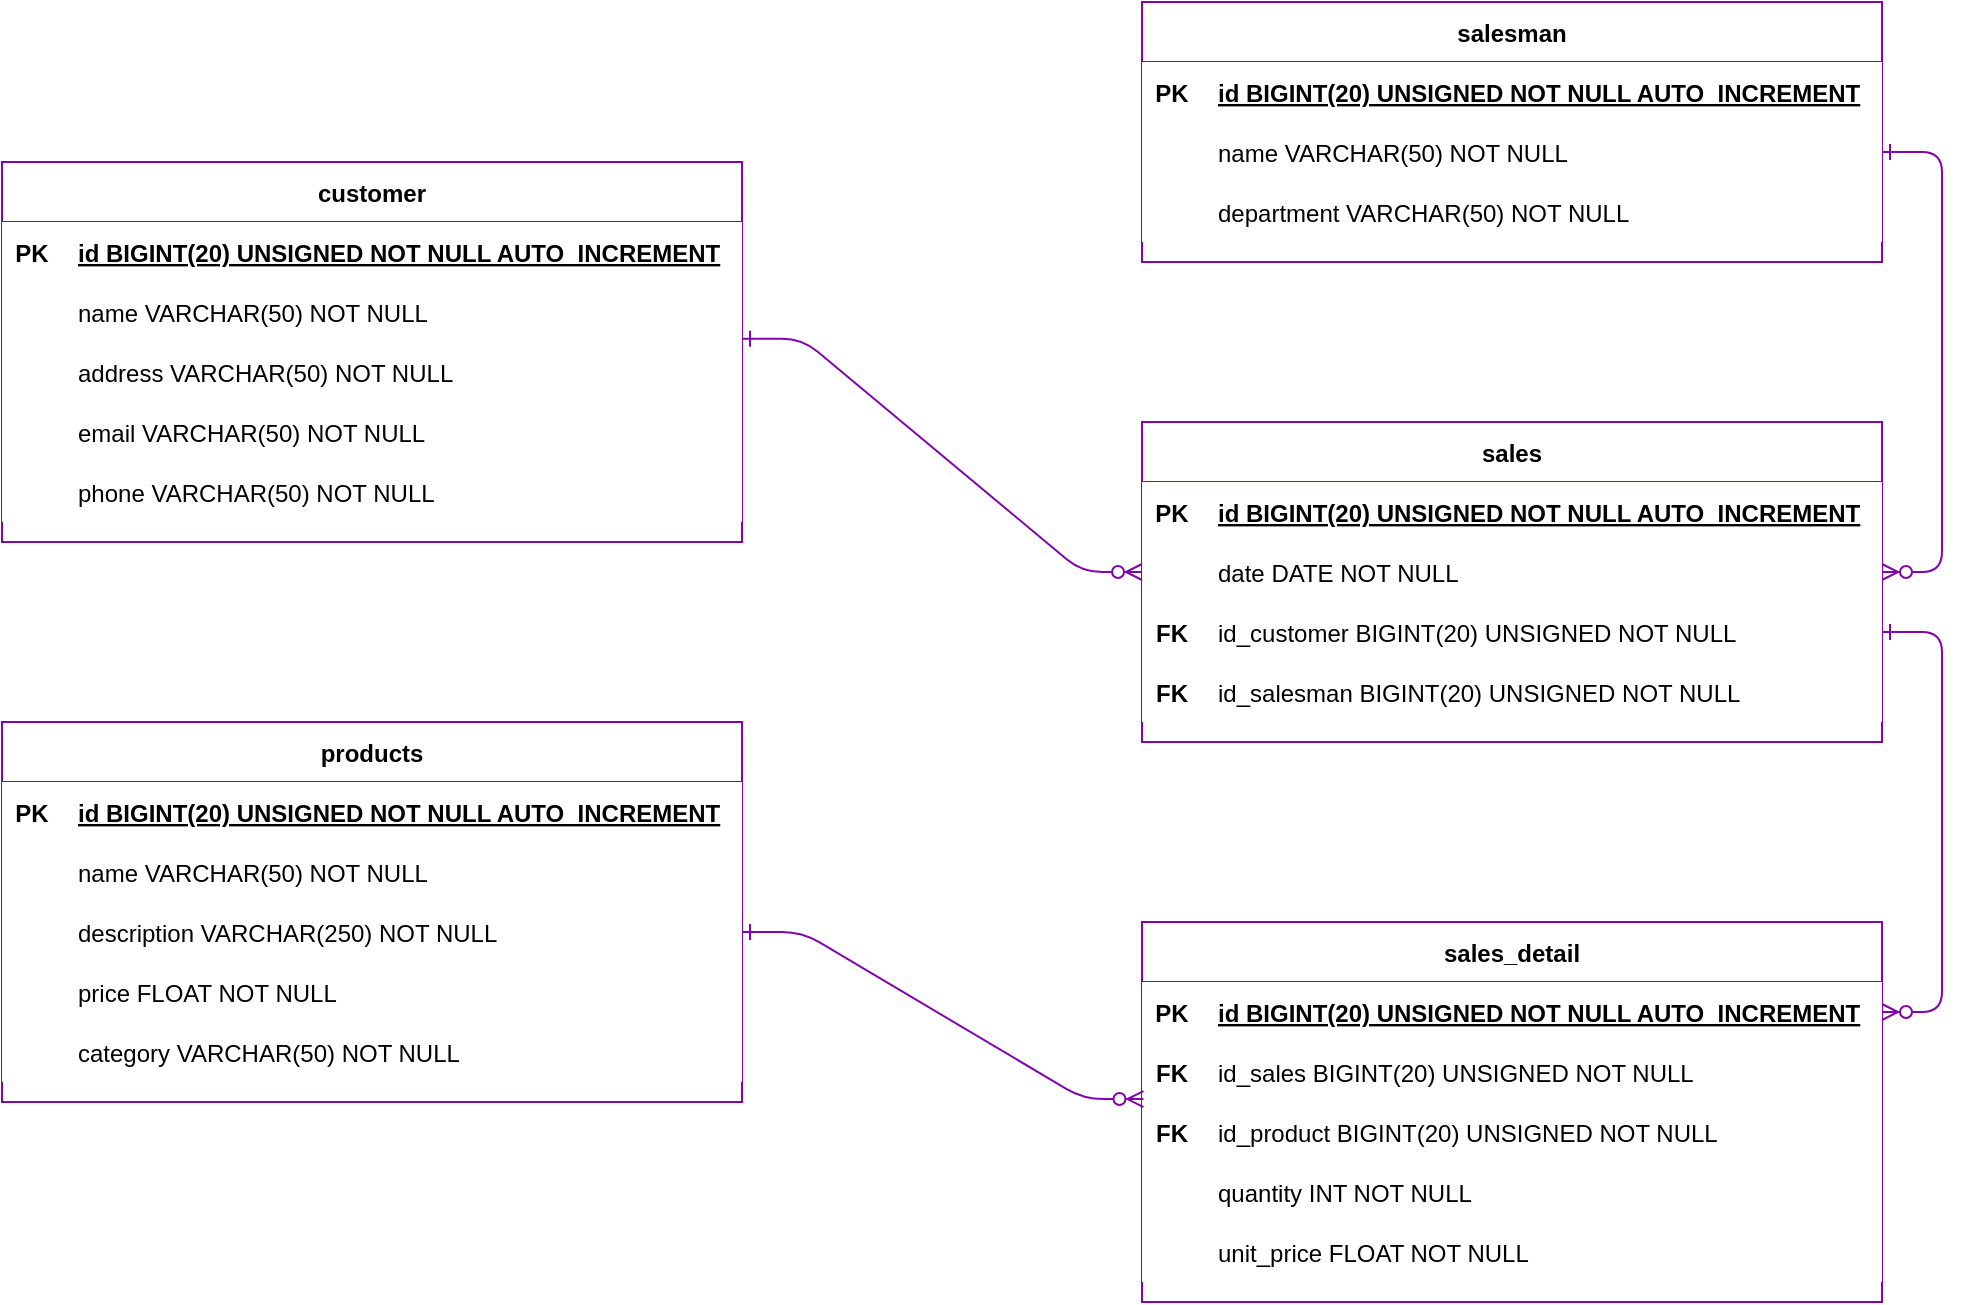 <mxfile version="21.6.8" type="device">
  <diagram id="R2lEEEUBdFMjLlhIrx00" name="Page-1">
    <mxGraphModel dx="931" dy="1744" grid="1" gridSize="10" guides="1" tooltips="1" connect="1" arrows="1" fold="1" page="1" pageScale="1" pageWidth="850" pageHeight="1100" math="0" shadow="0" extFonts="Permanent Marker^https://fonts.googleapis.com/css?family=Permanent+Marker">
      <root>
        <mxCell id="0" />
        <mxCell id="1" parent="0" />
        <mxCell id="C-vyLk0tnHw3VtMMgP7b-23" value="products" style="shape=table;startSize=30;container=1;collapsible=1;childLayout=tableLayout;fixedRows=1;rowLines=0;fontStyle=1;align=center;resizeLast=1;strokeColor=#8006ac;shadow=0;" parent="1" vertex="1">
          <mxGeometry x="60" y="210" width="370" height="190" as="geometry" />
        </mxCell>
        <mxCell id="C-vyLk0tnHw3VtMMgP7b-24" value="" style="shape=partialRectangle;collapsible=0;dropTarget=0;pointerEvents=0;points=[[0,0.5],[1,0.5]];portConstraint=eastwest;top=0;left=0;right=0;bottom=1;strokeColor=#8006ac;shadow=0;" parent="C-vyLk0tnHw3VtMMgP7b-23" vertex="1">
          <mxGeometry y="30" width="370" height="30" as="geometry" />
        </mxCell>
        <mxCell id="C-vyLk0tnHw3VtMMgP7b-25" value="PK" style="shape=partialRectangle;overflow=hidden;connectable=0;top=0;left=0;bottom=0;right=0;fontStyle=1;strokeColor=#8006ac;shadow=0;" parent="C-vyLk0tnHw3VtMMgP7b-24" vertex="1">
          <mxGeometry width="30" height="30" as="geometry">
            <mxRectangle width="30" height="30" as="alternateBounds" />
          </mxGeometry>
        </mxCell>
        <mxCell id="C-vyLk0tnHw3VtMMgP7b-26" value="id BIGINT(20) UNSIGNED NOT NULL AUTO_INCREMENT" style="shape=partialRectangle;overflow=hidden;connectable=0;top=0;left=0;bottom=0;right=0;align=left;spacingLeft=6;fontStyle=5;strokeColor=#8006ac;shadow=0;" parent="C-vyLk0tnHw3VtMMgP7b-24" vertex="1">
          <mxGeometry x="30" width="340" height="30" as="geometry">
            <mxRectangle width="340" height="30" as="alternateBounds" />
          </mxGeometry>
        </mxCell>
        <mxCell id="C-vyLk0tnHw3VtMMgP7b-27" value="" style="shape=partialRectangle;collapsible=0;dropTarget=0;pointerEvents=0;points=[[0,0.5],[1,0.5]];portConstraint=eastwest;top=0;left=0;right=0;bottom=0;strokeColor=#8006ac;shadow=0;" parent="C-vyLk0tnHw3VtMMgP7b-23" vertex="1">
          <mxGeometry y="60" width="370" height="30" as="geometry" />
        </mxCell>
        <mxCell id="C-vyLk0tnHw3VtMMgP7b-28" value="" style="shape=partialRectangle;overflow=hidden;connectable=0;top=0;left=0;bottom=0;right=0;strokeColor=#8006ac;shadow=0;" parent="C-vyLk0tnHw3VtMMgP7b-27" vertex="1">
          <mxGeometry width="30" height="30" as="geometry">
            <mxRectangle width="30" height="30" as="alternateBounds" />
          </mxGeometry>
        </mxCell>
        <mxCell id="C-vyLk0tnHw3VtMMgP7b-29" value="name VARCHAR(50) NOT NULL" style="shape=partialRectangle;overflow=hidden;connectable=0;top=0;left=0;bottom=0;right=0;align=left;spacingLeft=6;strokeColor=#8006ac;shadow=0;" parent="C-vyLk0tnHw3VtMMgP7b-27" vertex="1">
          <mxGeometry x="30" width="340" height="30" as="geometry">
            <mxRectangle width="340" height="30" as="alternateBounds" />
          </mxGeometry>
        </mxCell>
        <mxCell id="Vkbacg9DjLnAmZwQpEmy-1" value="" style="shape=partialRectangle;collapsible=0;dropTarget=0;pointerEvents=0;points=[[0,0.5],[1,0.5]];portConstraint=eastwest;top=0;left=0;right=0;bottom=0;strokeColor=#8006ac;shadow=0;" vertex="1" parent="C-vyLk0tnHw3VtMMgP7b-23">
          <mxGeometry y="90" width="370" height="30" as="geometry" />
        </mxCell>
        <mxCell id="Vkbacg9DjLnAmZwQpEmy-2" value="" style="shape=partialRectangle;overflow=hidden;connectable=0;top=0;left=0;bottom=0;right=0;strokeColor=#8006ac;shadow=0;" vertex="1" parent="Vkbacg9DjLnAmZwQpEmy-1">
          <mxGeometry width="30" height="30" as="geometry">
            <mxRectangle width="30" height="30" as="alternateBounds" />
          </mxGeometry>
        </mxCell>
        <mxCell id="Vkbacg9DjLnAmZwQpEmy-3" value="description VARCHAR(250) NOT NULL" style="shape=partialRectangle;overflow=hidden;connectable=0;top=0;left=0;bottom=0;right=0;align=left;spacingLeft=6;strokeColor=#8006ac;shadow=0;" vertex="1" parent="Vkbacg9DjLnAmZwQpEmy-1">
          <mxGeometry x="30" width="340" height="30" as="geometry">
            <mxRectangle width="340" height="30" as="alternateBounds" />
          </mxGeometry>
        </mxCell>
        <mxCell id="Vkbacg9DjLnAmZwQpEmy-4" value="" style="shape=partialRectangle;collapsible=0;dropTarget=0;pointerEvents=0;points=[[0,0.5],[1,0.5]];portConstraint=eastwest;top=0;left=0;right=0;bottom=0;strokeColor=#8006ac;shadow=0;" vertex="1" parent="C-vyLk0tnHw3VtMMgP7b-23">
          <mxGeometry y="120" width="370" height="30" as="geometry" />
        </mxCell>
        <mxCell id="Vkbacg9DjLnAmZwQpEmy-5" value="" style="shape=partialRectangle;overflow=hidden;connectable=0;top=0;left=0;bottom=0;right=0;strokeColor=#8006ac;shadow=0;" vertex="1" parent="Vkbacg9DjLnAmZwQpEmy-4">
          <mxGeometry width="30" height="30" as="geometry">
            <mxRectangle width="30" height="30" as="alternateBounds" />
          </mxGeometry>
        </mxCell>
        <mxCell id="Vkbacg9DjLnAmZwQpEmy-6" value="price FLOAT NOT NULL" style="shape=partialRectangle;overflow=hidden;connectable=0;top=0;left=0;bottom=0;right=0;align=left;spacingLeft=6;strokeColor=#8006ac;shadow=0;" vertex="1" parent="Vkbacg9DjLnAmZwQpEmy-4">
          <mxGeometry x="30" width="340" height="30" as="geometry">
            <mxRectangle width="340" height="30" as="alternateBounds" />
          </mxGeometry>
        </mxCell>
        <mxCell id="Vkbacg9DjLnAmZwQpEmy-7" value="" style="shape=partialRectangle;collapsible=0;dropTarget=0;pointerEvents=0;points=[[0,0.5],[1,0.5]];portConstraint=eastwest;top=0;left=0;right=0;bottom=0;strokeColor=#8006ac;shadow=0;" vertex="1" parent="C-vyLk0tnHw3VtMMgP7b-23">
          <mxGeometry y="150" width="370" height="30" as="geometry" />
        </mxCell>
        <mxCell id="Vkbacg9DjLnAmZwQpEmy-8" value="" style="shape=partialRectangle;overflow=hidden;connectable=0;top=0;left=0;bottom=0;right=0;strokeColor=#8006ac;shadow=0;" vertex="1" parent="Vkbacg9DjLnAmZwQpEmy-7">
          <mxGeometry width="30" height="30" as="geometry">
            <mxRectangle width="30" height="30" as="alternateBounds" />
          </mxGeometry>
        </mxCell>
        <mxCell id="Vkbacg9DjLnAmZwQpEmy-9" value="category VARCHAR(50) NOT NULL" style="shape=partialRectangle;overflow=hidden;connectable=0;top=0;left=0;bottom=0;right=0;align=left;spacingLeft=6;strokeColor=#8006ac;shadow=0;" vertex="1" parent="Vkbacg9DjLnAmZwQpEmy-7">
          <mxGeometry x="30" width="340" height="30" as="geometry">
            <mxRectangle width="340" height="30" as="alternateBounds" />
          </mxGeometry>
        </mxCell>
        <mxCell id="Vkbacg9DjLnAmZwQpEmy-10" value="customer" style="shape=table;startSize=30;container=1;collapsible=1;childLayout=tableLayout;fixedRows=1;rowLines=0;fontStyle=1;align=center;resizeLast=1;strokeColor=#8006ac;shadow=0;" vertex="1" parent="1">
          <mxGeometry x="60" y="-70" width="370" height="190" as="geometry" />
        </mxCell>
        <mxCell id="Vkbacg9DjLnAmZwQpEmy-11" value="" style="shape=partialRectangle;collapsible=0;dropTarget=0;pointerEvents=0;points=[[0,0.5],[1,0.5]];portConstraint=eastwest;top=0;left=0;right=0;bottom=1;strokeColor=#8006ac;shadow=0;" vertex="1" parent="Vkbacg9DjLnAmZwQpEmy-10">
          <mxGeometry y="30" width="370" height="30" as="geometry" />
        </mxCell>
        <mxCell id="Vkbacg9DjLnAmZwQpEmy-12" value="PK" style="shape=partialRectangle;overflow=hidden;connectable=0;top=0;left=0;bottom=0;right=0;fontStyle=1;strokeColor=#8006ac;shadow=0;" vertex="1" parent="Vkbacg9DjLnAmZwQpEmy-11">
          <mxGeometry width="30" height="30" as="geometry">
            <mxRectangle width="30" height="30" as="alternateBounds" />
          </mxGeometry>
        </mxCell>
        <mxCell id="Vkbacg9DjLnAmZwQpEmy-13" value="id BIGINT(20) UNSIGNED NOT NULL AUTO_INCREMENT" style="shape=partialRectangle;overflow=hidden;connectable=0;top=0;left=0;bottom=0;right=0;align=left;spacingLeft=6;fontStyle=5;strokeColor=#8006ac;shadow=0;" vertex="1" parent="Vkbacg9DjLnAmZwQpEmy-11">
          <mxGeometry x="30" width="340" height="30" as="geometry">
            <mxRectangle width="340" height="30" as="alternateBounds" />
          </mxGeometry>
        </mxCell>
        <mxCell id="Vkbacg9DjLnAmZwQpEmy-14" value="" style="shape=partialRectangle;collapsible=0;dropTarget=0;pointerEvents=0;points=[[0,0.5],[1,0.5]];portConstraint=eastwest;top=0;left=0;right=0;bottom=0;strokeColor=#8006ac;shadow=0;" vertex="1" parent="Vkbacg9DjLnAmZwQpEmy-10">
          <mxGeometry y="60" width="370" height="30" as="geometry" />
        </mxCell>
        <mxCell id="Vkbacg9DjLnAmZwQpEmy-15" value="" style="shape=partialRectangle;overflow=hidden;connectable=0;top=0;left=0;bottom=0;right=0;strokeColor=#8006ac;shadow=0;" vertex="1" parent="Vkbacg9DjLnAmZwQpEmy-14">
          <mxGeometry width="30" height="30" as="geometry">
            <mxRectangle width="30" height="30" as="alternateBounds" />
          </mxGeometry>
        </mxCell>
        <mxCell id="Vkbacg9DjLnAmZwQpEmy-16" value="name VARCHAR(50) NOT NULL" style="shape=partialRectangle;overflow=hidden;connectable=0;top=0;left=0;bottom=0;right=0;align=left;spacingLeft=6;strokeColor=#8006ac;shadow=0;" vertex="1" parent="Vkbacg9DjLnAmZwQpEmy-14">
          <mxGeometry x="30" width="340" height="30" as="geometry">
            <mxRectangle width="340" height="30" as="alternateBounds" />
          </mxGeometry>
        </mxCell>
        <mxCell id="Vkbacg9DjLnAmZwQpEmy-17" value="" style="shape=partialRectangle;collapsible=0;dropTarget=0;pointerEvents=0;points=[[0,0.5],[1,0.5]];portConstraint=eastwest;top=0;left=0;right=0;bottom=0;strokeColor=#8006ac;shadow=0;" vertex="1" parent="Vkbacg9DjLnAmZwQpEmy-10">
          <mxGeometry y="90" width="370" height="30" as="geometry" />
        </mxCell>
        <mxCell id="Vkbacg9DjLnAmZwQpEmy-18" value="" style="shape=partialRectangle;overflow=hidden;connectable=0;top=0;left=0;bottom=0;right=0;strokeColor=#8006ac;shadow=0;" vertex="1" parent="Vkbacg9DjLnAmZwQpEmy-17">
          <mxGeometry width="30" height="30" as="geometry">
            <mxRectangle width="30" height="30" as="alternateBounds" />
          </mxGeometry>
        </mxCell>
        <mxCell id="Vkbacg9DjLnAmZwQpEmy-19" value="address VARCHAR(50) NOT NULL" style="shape=partialRectangle;overflow=hidden;connectable=0;top=0;left=0;bottom=0;right=0;align=left;spacingLeft=6;strokeColor=#8006ac;shadow=0;" vertex="1" parent="Vkbacg9DjLnAmZwQpEmy-17">
          <mxGeometry x="30" width="340" height="30" as="geometry">
            <mxRectangle width="340" height="30" as="alternateBounds" />
          </mxGeometry>
        </mxCell>
        <mxCell id="Vkbacg9DjLnAmZwQpEmy-20" value="" style="shape=partialRectangle;collapsible=0;dropTarget=0;pointerEvents=0;points=[[0,0.5],[1,0.5]];portConstraint=eastwest;top=0;left=0;right=0;bottom=0;strokeColor=#8006ac;shadow=0;" vertex="1" parent="Vkbacg9DjLnAmZwQpEmy-10">
          <mxGeometry y="120" width="370" height="30" as="geometry" />
        </mxCell>
        <mxCell id="Vkbacg9DjLnAmZwQpEmy-21" value="" style="shape=partialRectangle;overflow=hidden;connectable=0;top=0;left=0;bottom=0;right=0;strokeColor=#8006ac;shadow=0;" vertex="1" parent="Vkbacg9DjLnAmZwQpEmy-20">
          <mxGeometry width="30" height="30" as="geometry">
            <mxRectangle width="30" height="30" as="alternateBounds" />
          </mxGeometry>
        </mxCell>
        <mxCell id="Vkbacg9DjLnAmZwQpEmy-22" value="email VARCHAR(50) NOT NULL" style="shape=partialRectangle;overflow=hidden;connectable=0;top=0;left=0;bottom=0;right=0;align=left;spacingLeft=6;strokeColor=#8006ac;shadow=0;" vertex="1" parent="Vkbacg9DjLnAmZwQpEmy-20">
          <mxGeometry x="30" width="340" height="30" as="geometry">
            <mxRectangle width="340" height="30" as="alternateBounds" />
          </mxGeometry>
        </mxCell>
        <mxCell id="Vkbacg9DjLnAmZwQpEmy-23" value="" style="shape=partialRectangle;collapsible=0;dropTarget=0;pointerEvents=0;points=[[0,0.5],[1,0.5]];portConstraint=eastwest;top=0;left=0;right=0;bottom=0;strokeColor=#8006ac;shadow=0;" vertex="1" parent="Vkbacg9DjLnAmZwQpEmy-10">
          <mxGeometry y="150" width="370" height="30" as="geometry" />
        </mxCell>
        <mxCell id="Vkbacg9DjLnAmZwQpEmy-24" value="" style="shape=partialRectangle;overflow=hidden;connectable=0;top=0;left=0;bottom=0;right=0;strokeColor=#8006ac;shadow=0;" vertex="1" parent="Vkbacg9DjLnAmZwQpEmy-23">
          <mxGeometry width="30" height="30" as="geometry">
            <mxRectangle width="30" height="30" as="alternateBounds" />
          </mxGeometry>
        </mxCell>
        <mxCell id="Vkbacg9DjLnAmZwQpEmy-25" value="phone VARCHAR(50) NOT NULL" style="shape=partialRectangle;overflow=hidden;connectable=0;top=0;left=0;bottom=0;right=0;align=left;spacingLeft=6;strokeColor=#8006ac;shadow=0;" vertex="1" parent="Vkbacg9DjLnAmZwQpEmy-23">
          <mxGeometry x="30" width="340" height="30" as="geometry">
            <mxRectangle width="340" height="30" as="alternateBounds" />
          </mxGeometry>
        </mxCell>
        <mxCell id="Vkbacg9DjLnAmZwQpEmy-26" value="salesman" style="shape=table;startSize=30;container=1;collapsible=1;childLayout=tableLayout;fixedRows=1;rowLines=0;fontStyle=1;align=center;resizeLast=1;strokeColor=#8006ac;shadow=0;" vertex="1" parent="1">
          <mxGeometry x="630" y="-150" width="370" height="130" as="geometry" />
        </mxCell>
        <mxCell id="Vkbacg9DjLnAmZwQpEmy-27" value="" style="shape=partialRectangle;collapsible=0;dropTarget=0;pointerEvents=0;points=[[0,0.5],[1,0.5]];portConstraint=eastwest;top=0;left=0;right=0;bottom=1;strokeColor=#8006ac;shadow=0;" vertex="1" parent="Vkbacg9DjLnAmZwQpEmy-26">
          <mxGeometry y="30" width="370" height="30" as="geometry" />
        </mxCell>
        <mxCell id="Vkbacg9DjLnAmZwQpEmy-28" value="PK" style="shape=partialRectangle;overflow=hidden;connectable=0;top=0;left=0;bottom=0;right=0;fontStyle=1;strokeColor=#8006ac;shadow=0;" vertex="1" parent="Vkbacg9DjLnAmZwQpEmy-27">
          <mxGeometry width="30" height="30" as="geometry">
            <mxRectangle width="30" height="30" as="alternateBounds" />
          </mxGeometry>
        </mxCell>
        <mxCell id="Vkbacg9DjLnAmZwQpEmy-29" value="id BIGINT(20) UNSIGNED NOT NULL AUTO_INCREMENT" style="shape=partialRectangle;overflow=hidden;connectable=0;top=0;left=0;bottom=0;right=0;align=left;spacingLeft=6;fontStyle=5;strokeColor=#8006ac;shadow=0;" vertex="1" parent="Vkbacg9DjLnAmZwQpEmy-27">
          <mxGeometry x="30" width="340" height="30" as="geometry">
            <mxRectangle width="340" height="30" as="alternateBounds" />
          </mxGeometry>
        </mxCell>
        <mxCell id="Vkbacg9DjLnAmZwQpEmy-30" value="" style="shape=partialRectangle;collapsible=0;dropTarget=0;pointerEvents=0;points=[[0,0.5],[1,0.5]];portConstraint=eastwest;top=0;left=0;right=0;bottom=0;strokeColor=#8006ac;shadow=0;" vertex="1" parent="Vkbacg9DjLnAmZwQpEmy-26">
          <mxGeometry y="60" width="370" height="30" as="geometry" />
        </mxCell>
        <mxCell id="Vkbacg9DjLnAmZwQpEmy-31" value="" style="shape=partialRectangle;overflow=hidden;connectable=0;top=0;left=0;bottom=0;right=0;strokeColor=#8006ac;shadow=0;" vertex="1" parent="Vkbacg9DjLnAmZwQpEmy-30">
          <mxGeometry width="30" height="30" as="geometry">
            <mxRectangle width="30" height="30" as="alternateBounds" />
          </mxGeometry>
        </mxCell>
        <mxCell id="Vkbacg9DjLnAmZwQpEmy-32" value="name VARCHAR(50) NOT NULL" style="shape=partialRectangle;overflow=hidden;connectable=0;top=0;left=0;bottom=0;right=0;align=left;spacingLeft=6;strokeColor=#8006ac;shadow=0;" vertex="1" parent="Vkbacg9DjLnAmZwQpEmy-30">
          <mxGeometry x="30" width="340" height="30" as="geometry">
            <mxRectangle width="340" height="30" as="alternateBounds" />
          </mxGeometry>
        </mxCell>
        <mxCell id="Vkbacg9DjLnAmZwQpEmy-33" value="" style="shape=partialRectangle;collapsible=0;dropTarget=0;pointerEvents=0;points=[[0,0.5],[1,0.5]];portConstraint=eastwest;top=0;left=0;right=0;bottom=0;strokeColor=#8006ac;shadow=0;" vertex="1" parent="Vkbacg9DjLnAmZwQpEmy-26">
          <mxGeometry y="90" width="370" height="30" as="geometry" />
        </mxCell>
        <mxCell id="Vkbacg9DjLnAmZwQpEmy-34" value="" style="shape=partialRectangle;overflow=hidden;connectable=0;top=0;left=0;bottom=0;right=0;strokeColor=#8006ac;shadow=0;" vertex="1" parent="Vkbacg9DjLnAmZwQpEmy-33">
          <mxGeometry width="30" height="30" as="geometry">
            <mxRectangle width="30" height="30" as="alternateBounds" />
          </mxGeometry>
        </mxCell>
        <mxCell id="Vkbacg9DjLnAmZwQpEmy-35" value="department VARCHAR(50) NOT NULL" style="shape=partialRectangle;overflow=hidden;connectable=0;top=0;left=0;bottom=0;right=0;align=left;spacingLeft=6;strokeColor=#8006ac;shadow=0;" vertex="1" parent="Vkbacg9DjLnAmZwQpEmy-33">
          <mxGeometry x="30" width="340" height="30" as="geometry">
            <mxRectangle width="340" height="30" as="alternateBounds" />
          </mxGeometry>
        </mxCell>
        <mxCell id="Vkbacg9DjLnAmZwQpEmy-43" value="sales" style="shape=table;startSize=30;container=1;collapsible=1;childLayout=tableLayout;fixedRows=1;rowLines=0;fontStyle=1;align=center;resizeLast=1;strokeColor=#8006ac;shadow=0;" vertex="1" parent="1">
          <mxGeometry x="630" y="60" width="370" height="160" as="geometry" />
        </mxCell>
        <mxCell id="Vkbacg9DjLnAmZwQpEmy-44" value="" style="shape=partialRectangle;collapsible=0;dropTarget=0;pointerEvents=0;points=[[0,0.5],[1,0.5]];portConstraint=eastwest;top=0;left=0;right=0;bottom=1;strokeColor=#8006ac;shadow=0;" vertex="1" parent="Vkbacg9DjLnAmZwQpEmy-43">
          <mxGeometry y="30" width="370" height="30" as="geometry" />
        </mxCell>
        <mxCell id="Vkbacg9DjLnAmZwQpEmy-45" value="PK" style="shape=partialRectangle;overflow=hidden;connectable=0;top=0;left=0;bottom=0;right=0;fontStyle=1;strokeColor=#8006ac;shadow=0;" vertex="1" parent="Vkbacg9DjLnAmZwQpEmy-44">
          <mxGeometry width="30" height="30" as="geometry">
            <mxRectangle width="30" height="30" as="alternateBounds" />
          </mxGeometry>
        </mxCell>
        <mxCell id="Vkbacg9DjLnAmZwQpEmy-46" value="id BIGINT(20) UNSIGNED NOT NULL AUTO_INCREMENT" style="shape=partialRectangle;overflow=hidden;connectable=0;top=0;left=0;bottom=0;right=0;align=left;spacingLeft=6;fontStyle=5;strokeColor=#8006ac;shadow=0;" vertex="1" parent="Vkbacg9DjLnAmZwQpEmy-44">
          <mxGeometry x="30" width="340" height="30" as="geometry">
            <mxRectangle width="340" height="30" as="alternateBounds" />
          </mxGeometry>
        </mxCell>
        <mxCell id="Vkbacg9DjLnAmZwQpEmy-47" value="" style="shape=partialRectangle;collapsible=0;dropTarget=0;pointerEvents=0;points=[[0,0.5],[1,0.5]];portConstraint=eastwest;top=0;left=0;right=0;bottom=0;strokeColor=#8006ac;shadow=0;" vertex="1" parent="Vkbacg9DjLnAmZwQpEmy-43">
          <mxGeometry y="60" width="370" height="30" as="geometry" />
        </mxCell>
        <mxCell id="Vkbacg9DjLnAmZwQpEmy-48" value="" style="shape=partialRectangle;overflow=hidden;connectable=0;top=0;left=0;bottom=0;right=0;strokeColor=#8006ac;shadow=0;" vertex="1" parent="Vkbacg9DjLnAmZwQpEmy-47">
          <mxGeometry width="30" height="30" as="geometry">
            <mxRectangle width="30" height="30" as="alternateBounds" />
          </mxGeometry>
        </mxCell>
        <mxCell id="Vkbacg9DjLnAmZwQpEmy-49" value="date DATE NOT NULL" style="shape=partialRectangle;overflow=hidden;connectable=0;top=0;left=0;bottom=0;right=0;align=left;spacingLeft=6;strokeColor=#8006ac;shadow=0;" vertex="1" parent="Vkbacg9DjLnAmZwQpEmy-47">
          <mxGeometry x="30" width="340" height="30" as="geometry">
            <mxRectangle width="340" height="30" as="alternateBounds" />
          </mxGeometry>
        </mxCell>
        <mxCell id="Vkbacg9DjLnAmZwQpEmy-50" value="" style="shape=partialRectangle;collapsible=0;dropTarget=0;pointerEvents=0;points=[[0,0.5],[1,0.5]];portConstraint=eastwest;top=0;left=0;right=0;bottom=0;strokeColor=#8006ac;shadow=0;" vertex="1" parent="Vkbacg9DjLnAmZwQpEmy-43">
          <mxGeometry y="90" width="370" height="30" as="geometry" />
        </mxCell>
        <mxCell id="Vkbacg9DjLnAmZwQpEmy-51" value="FK" style="shape=partialRectangle;overflow=hidden;connectable=0;top=0;left=0;bottom=0;right=0;fontStyle=1;strokeColor=#8006ac;shadow=0;" vertex="1" parent="Vkbacg9DjLnAmZwQpEmy-50">
          <mxGeometry width="30" height="30" as="geometry">
            <mxRectangle width="30" height="30" as="alternateBounds" />
          </mxGeometry>
        </mxCell>
        <mxCell id="Vkbacg9DjLnAmZwQpEmy-52" value="id_customer BIGINT(20) UNSIGNED NOT NULL" style="shape=partialRectangle;overflow=hidden;connectable=0;top=0;left=0;bottom=0;right=0;align=left;spacingLeft=6;strokeColor=#8006ac;shadow=0;" vertex="1" parent="Vkbacg9DjLnAmZwQpEmy-50">
          <mxGeometry x="30" width="340" height="30" as="geometry">
            <mxRectangle width="340" height="30" as="alternateBounds" />
          </mxGeometry>
        </mxCell>
        <mxCell id="Vkbacg9DjLnAmZwQpEmy-53" value="" style="shape=partialRectangle;collapsible=0;dropTarget=0;pointerEvents=0;points=[[0,0.5],[1,0.5]];portConstraint=eastwest;top=0;left=0;right=0;bottom=0;strokeColor=#8006ac;shadow=0;" vertex="1" parent="Vkbacg9DjLnAmZwQpEmy-43">
          <mxGeometry y="120" width="370" height="30" as="geometry" />
        </mxCell>
        <mxCell id="Vkbacg9DjLnAmZwQpEmy-54" value="FK" style="shape=partialRectangle;overflow=hidden;connectable=0;top=0;left=0;bottom=0;right=0;fontStyle=1;strokeColor=#8006ac;shadow=0;" vertex="1" parent="Vkbacg9DjLnAmZwQpEmy-53">
          <mxGeometry width="30" height="30" as="geometry">
            <mxRectangle width="30" height="30" as="alternateBounds" />
          </mxGeometry>
        </mxCell>
        <mxCell id="Vkbacg9DjLnAmZwQpEmy-55" value="id_salesman BIGINT(20) UNSIGNED NOT NULL" style="shape=partialRectangle;overflow=hidden;connectable=0;top=0;left=0;bottom=0;right=0;align=left;spacingLeft=6;strokeColor=#8006ac;shadow=0;" vertex="1" parent="Vkbacg9DjLnAmZwQpEmy-53">
          <mxGeometry x="30" width="340" height="30" as="geometry">
            <mxRectangle width="340" height="30" as="alternateBounds" />
          </mxGeometry>
        </mxCell>
        <mxCell id="Vkbacg9DjLnAmZwQpEmy-60" value="sales_detail" style="shape=table;startSize=30;container=1;collapsible=1;childLayout=tableLayout;fixedRows=1;rowLines=0;fontStyle=1;align=center;resizeLast=1;strokeColor=#8006ac;shadow=0;" vertex="1" parent="1">
          <mxGeometry x="630" y="310" width="370" height="190" as="geometry" />
        </mxCell>
        <mxCell id="Vkbacg9DjLnAmZwQpEmy-61" value="" style="shape=partialRectangle;collapsible=0;dropTarget=0;pointerEvents=0;points=[[0,0.5],[1,0.5]];portConstraint=eastwest;top=0;left=0;right=0;bottom=1;strokeColor=#8006ac;shadow=0;" vertex="1" parent="Vkbacg9DjLnAmZwQpEmy-60">
          <mxGeometry y="30" width="370" height="30" as="geometry" />
        </mxCell>
        <mxCell id="Vkbacg9DjLnAmZwQpEmy-62" value="PK" style="shape=partialRectangle;overflow=hidden;connectable=0;top=0;left=0;bottom=0;right=0;fontStyle=1;strokeColor=#8006ac;shadow=0;" vertex="1" parent="Vkbacg9DjLnAmZwQpEmy-61">
          <mxGeometry width="30" height="30" as="geometry">
            <mxRectangle width="30" height="30" as="alternateBounds" />
          </mxGeometry>
        </mxCell>
        <mxCell id="Vkbacg9DjLnAmZwQpEmy-63" value="id BIGINT(20) UNSIGNED NOT NULL AUTO_INCREMENT" style="shape=partialRectangle;overflow=hidden;connectable=0;top=0;left=0;bottom=0;right=0;align=left;spacingLeft=6;fontStyle=5;strokeColor=#8006ac;shadow=0;" vertex="1" parent="Vkbacg9DjLnAmZwQpEmy-61">
          <mxGeometry x="30" width="340" height="30" as="geometry">
            <mxRectangle width="340" height="30" as="alternateBounds" />
          </mxGeometry>
        </mxCell>
        <mxCell id="Vkbacg9DjLnAmZwQpEmy-64" value="" style="shape=partialRectangle;collapsible=0;dropTarget=0;pointerEvents=0;points=[[0,0.5],[1,0.5]];portConstraint=eastwest;top=0;left=0;right=0;bottom=0;strokeColor=#8006ac;shadow=0;" vertex="1" parent="Vkbacg9DjLnAmZwQpEmy-60">
          <mxGeometry y="60" width="370" height="30" as="geometry" />
        </mxCell>
        <mxCell id="Vkbacg9DjLnAmZwQpEmy-65" value="FK" style="shape=partialRectangle;overflow=hidden;connectable=0;top=0;left=0;bottom=0;right=0;fontStyle=1;strokeColor=#8006ac;shadow=0;" vertex="1" parent="Vkbacg9DjLnAmZwQpEmy-64">
          <mxGeometry width="30" height="30" as="geometry">
            <mxRectangle width="30" height="30" as="alternateBounds" />
          </mxGeometry>
        </mxCell>
        <mxCell id="Vkbacg9DjLnAmZwQpEmy-66" value="id_sales BIGINT(20) UNSIGNED NOT NULL" style="shape=partialRectangle;overflow=hidden;connectable=0;top=0;left=0;bottom=0;right=0;align=left;spacingLeft=6;strokeColor=#8006ac;shadow=0;" vertex="1" parent="Vkbacg9DjLnAmZwQpEmy-64">
          <mxGeometry x="30" width="340" height="30" as="geometry">
            <mxRectangle width="340" height="30" as="alternateBounds" />
          </mxGeometry>
        </mxCell>
        <mxCell id="Vkbacg9DjLnAmZwQpEmy-67" value="" style="shape=partialRectangle;collapsible=0;dropTarget=0;pointerEvents=0;points=[[0,0.5],[1,0.5]];portConstraint=eastwest;top=0;left=0;right=0;bottom=0;strokeColor=#8006ac;shadow=0;" vertex="1" parent="Vkbacg9DjLnAmZwQpEmy-60">
          <mxGeometry y="90" width="370" height="30" as="geometry" />
        </mxCell>
        <mxCell id="Vkbacg9DjLnAmZwQpEmy-68" value="FK" style="shape=partialRectangle;overflow=hidden;connectable=0;top=0;left=0;bottom=0;right=0;fontStyle=1;strokeColor=#8006ac;shadow=0;" vertex="1" parent="Vkbacg9DjLnAmZwQpEmy-67">
          <mxGeometry width="30" height="30" as="geometry">
            <mxRectangle width="30" height="30" as="alternateBounds" />
          </mxGeometry>
        </mxCell>
        <mxCell id="Vkbacg9DjLnAmZwQpEmy-69" value="id_product BIGINT(20) UNSIGNED NOT NULL" style="shape=partialRectangle;overflow=hidden;connectable=0;top=0;left=0;bottom=0;right=0;align=left;spacingLeft=6;strokeColor=#8006ac;shadow=0;" vertex="1" parent="Vkbacg9DjLnAmZwQpEmy-67">
          <mxGeometry x="30" width="340" height="30" as="geometry">
            <mxRectangle width="340" height="30" as="alternateBounds" />
          </mxGeometry>
        </mxCell>
        <mxCell id="Vkbacg9DjLnAmZwQpEmy-70" value="" style="shape=partialRectangle;collapsible=0;dropTarget=0;pointerEvents=0;points=[[0,0.5],[1,0.5]];portConstraint=eastwest;top=0;left=0;right=0;bottom=0;strokeColor=#8006ac;shadow=0;" vertex="1" parent="Vkbacg9DjLnAmZwQpEmy-60">
          <mxGeometry y="120" width="370" height="30" as="geometry" />
        </mxCell>
        <mxCell id="Vkbacg9DjLnAmZwQpEmy-71" value="" style="shape=partialRectangle;overflow=hidden;connectable=0;top=0;left=0;bottom=0;right=0;strokeColor=#8006ac;shadow=0;" vertex="1" parent="Vkbacg9DjLnAmZwQpEmy-70">
          <mxGeometry width="30" height="30" as="geometry">
            <mxRectangle width="30" height="30" as="alternateBounds" />
          </mxGeometry>
        </mxCell>
        <mxCell id="Vkbacg9DjLnAmZwQpEmy-72" value="quantity INT NOT NULL" style="shape=partialRectangle;overflow=hidden;connectable=0;top=0;left=0;bottom=0;right=0;align=left;spacingLeft=6;strokeColor=#8006ac;shadow=0;" vertex="1" parent="Vkbacg9DjLnAmZwQpEmy-70">
          <mxGeometry x="30" width="340" height="30" as="geometry">
            <mxRectangle width="340" height="30" as="alternateBounds" />
          </mxGeometry>
        </mxCell>
        <mxCell id="Vkbacg9DjLnAmZwQpEmy-73" value="" style="shape=partialRectangle;collapsible=0;dropTarget=0;pointerEvents=0;points=[[0,0.5],[1,0.5]];portConstraint=eastwest;top=0;left=0;right=0;bottom=0;strokeColor=#8006ac;shadow=0;" vertex="1" parent="Vkbacg9DjLnAmZwQpEmy-60">
          <mxGeometry y="150" width="370" height="30" as="geometry" />
        </mxCell>
        <mxCell id="Vkbacg9DjLnAmZwQpEmy-74" value="" style="shape=partialRectangle;overflow=hidden;connectable=0;top=0;left=0;bottom=0;right=0;strokeColor=#8006ac;shadow=0;" vertex="1" parent="Vkbacg9DjLnAmZwQpEmy-73">
          <mxGeometry width="30" height="30" as="geometry">
            <mxRectangle width="30" height="30" as="alternateBounds" />
          </mxGeometry>
        </mxCell>
        <mxCell id="Vkbacg9DjLnAmZwQpEmy-75" value="unit_price FLOAT NOT NULL" style="shape=partialRectangle;overflow=hidden;connectable=0;top=0;left=0;bottom=0;right=0;align=left;spacingLeft=6;strokeColor=#8006ac;shadow=0;" vertex="1" parent="Vkbacg9DjLnAmZwQpEmy-73">
          <mxGeometry x="30" width="340" height="30" as="geometry">
            <mxRectangle width="340" height="30" as="alternateBounds" />
          </mxGeometry>
        </mxCell>
        <mxCell id="C-vyLk0tnHw3VtMMgP7b-1" value="" style="edgeStyle=entityRelationEdgeStyle;endArrow=ERzeroToMany;startArrow=ERone;endFill=1;startFill=0;exitX=1;exitY=0.5;exitDx=0;exitDy=0;strokeColor=#8006ac;shadow=0;entryX=1;entryY=0.5;entryDx=0;entryDy=0;" parent="1" source="Vkbacg9DjLnAmZwQpEmy-30" target="Vkbacg9DjLnAmZwQpEmy-47" edge="1">
          <mxGeometry width="100" height="100" relative="1" as="geometry">
            <mxPoint x="1010" y="140" as="sourcePoint" />
            <mxPoint x="1110" y="-60" as="targetPoint" />
          </mxGeometry>
        </mxCell>
        <mxCell id="Vkbacg9DjLnAmZwQpEmy-76" value="" style="edgeStyle=entityRelationEdgeStyle;endArrow=ERzeroToMany;startArrow=ERone;endFill=1;startFill=0;entryX=1;entryY=0.5;entryDx=0;entryDy=0;exitX=1;exitY=0.5;exitDx=0;exitDy=0;strokeColor=#8006ac;shadow=0;" edge="1" parent="1" source="Vkbacg9DjLnAmZwQpEmy-50" target="Vkbacg9DjLnAmZwQpEmy-61">
          <mxGeometry width="100" height="100" relative="1" as="geometry">
            <mxPoint x="1010" y="145" as="sourcePoint" />
            <mxPoint x="1010" y="-65" as="targetPoint" />
          </mxGeometry>
        </mxCell>
        <mxCell id="Vkbacg9DjLnAmZwQpEmy-77" value="" style="edgeStyle=entityRelationEdgeStyle;endArrow=ERzeroToMany;startArrow=ERone;endFill=1;startFill=0;entryX=0;entryY=0.5;entryDx=0;entryDy=0;exitX=1;exitY=-0.054;exitDx=0;exitDy=0;exitPerimeter=0;strokeColor=#8006ac;shadow=0;" edge="1" parent="1" source="Vkbacg9DjLnAmZwQpEmy-17" target="Vkbacg9DjLnAmZwQpEmy-47">
          <mxGeometry width="100" height="100" relative="1" as="geometry">
            <mxPoint x="550" y="280" as="sourcePoint" />
            <mxPoint x="550" y="70" as="targetPoint" />
          </mxGeometry>
        </mxCell>
        <mxCell id="Vkbacg9DjLnAmZwQpEmy-78" value="" style="edgeStyle=entityRelationEdgeStyle;endArrow=ERzeroToMany;startArrow=ERone;endFill=1;startFill=0;entryX=0.002;entryY=-0.049;entryDx=0;entryDy=0;exitX=1;exitY=0.5;exitDx=0;exitDy=0;entryPerimeter=0;strokeColor=#8006ac;shadow=0;" edge="1" parent="1" source="Vkbacg9DjLnAmZwQpEmy-1" target="Vkbacg9DjLnAmZwQpEmy-67">
          <mxGeometry width="100" height="100" relative="1" as="geometry">
            <mxPoint x="1190" y="390" as="sourcePoint" />
            <mxPoint x="1190" y="180" as="targetPoint" />
          </mxGeometry>
        </mxCell>
      </root>
    </mxGraphModel>
  </diagram>
</mxfile>
